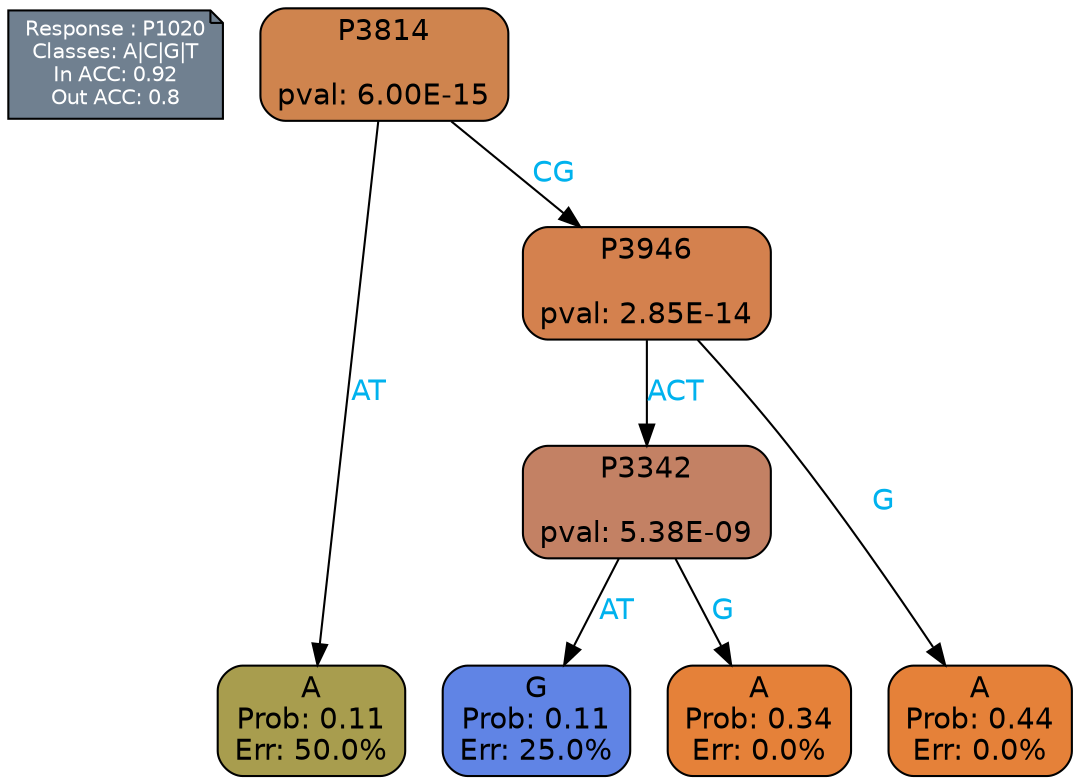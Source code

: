digraph Tree {
node [shape=box, style="filled, rounded", color="black", fontname=helvetica] ;
graph [ranksep=equally, splines=polylines, bgcolor=transparent, dpi=600] ;
edge [fontname=helvetica] ;
LEGEND [label="Response : P1020
Classes: A|C|G|T
In ACC: 0.92
Out ACC: 0.8
",shape=note,align=left,style=filled,fillcolor="slategray",fontcolor="white",fontsize=10];1 [label="P3814

pval: 6.00E-15", fillcolor="#cf844e"] ;
2 [label="A
Prob: 0.11
Err: 50.0%", fillcolor="#a89d4e"] ;
3 [label="P3946

pval: 2.85E-14", fillcolor="#d4814e"] ;
4 [label="P3342

pval: 5.38E-09", fillcolor="#c38164"] ;
5 [label="G
Prob: 0.11
Err: 25.0%", fillcolor="#6084e5"] ;
6 [label="A
Prob: 0.34
Err: 0.0%", fillcolor="#e58139"] ;
7 [label="A
Prob: 0.44
Err: 0.0%", fillcolor="#e58139"] ;
1 -> 2 [label="AT",fontcolor=deepskyblue2] ;
1 -> 3 [label="CG",fontcolor=deepskyblue2] ;
3 -> 4 [label="ACT",fontcolor=deepskyblue2] ;
3 -> 7 [label="G",fontcolor=deepskyblue2] ;
4 -> 5 [label="AT",fontcolor=deepskyblue2] ;
4 -> 6 [label="G",fontcolor=deepskyblue2] ;
{rank = same; 2;5;6;7;}{rank = same; LEGEND;1;}}